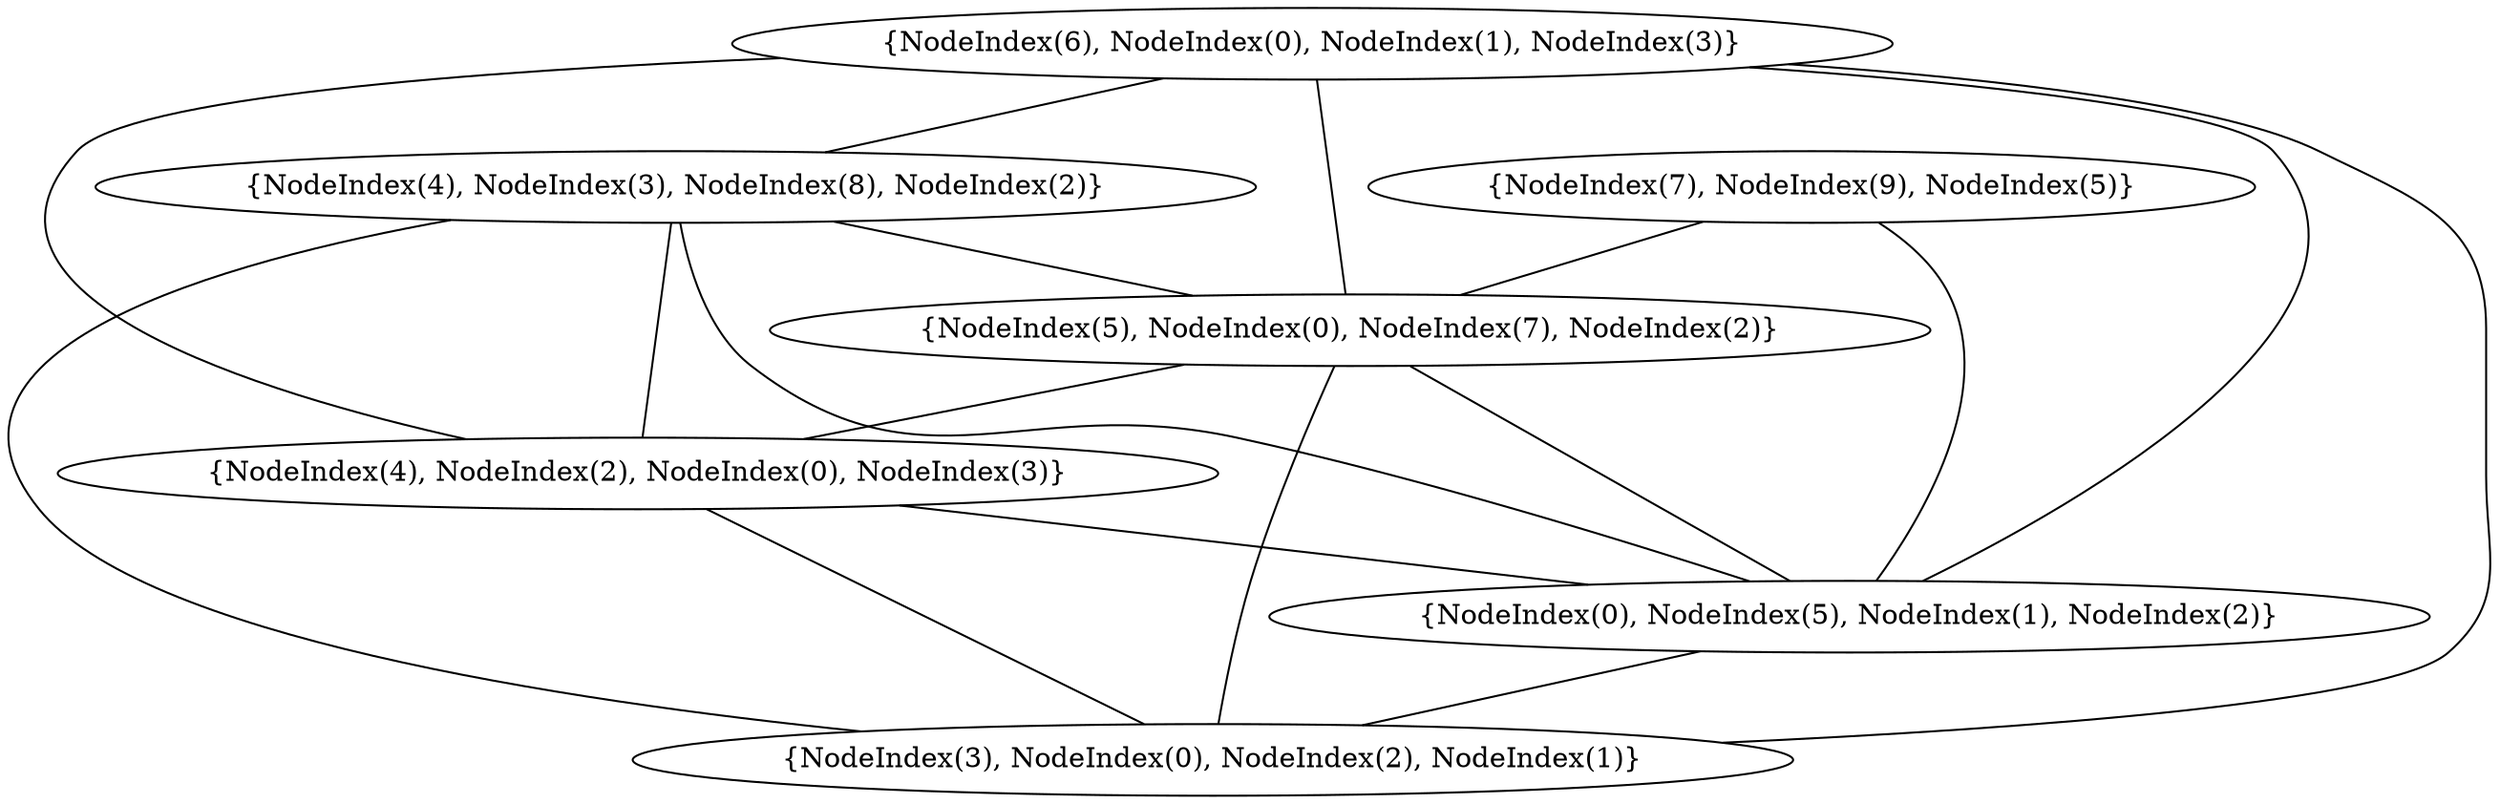 graph {
    0 [ label = "{NodeIndex(3), NodeIndex(0), NodeIndex(2), NodeIndex(1)}" ]
    1 [ label = "{NodeIndex(0), NodeIndex(5), NodeIndex(1), NodeIndex(2)}" ]
    2 [ label = "{NodeIndex(4), NodeIndex(2), NodeIndex(0), NodeIndex(3)}" ]
    3 [ label = "{NodeIndex(5), NodeIndex(0), NodeIndex(7), NodeIndex(2)}" ]
    4 [ label = "{NodeIndex(4), NodeIndex(3), NodeIndex(8), NodeIndex(2)}" ]
    5 [ label = "{NodeIndex(6), NodeIndex(0), NodeIndex(1), NodeIndex(3)}" ]
    6 [ label = "{NodeIndex(7), NodeIndex(9), NodeIndex(5)}" ]
    1 -- 0 [ ]
    2 -- 0 [ ]
    2 -- 1 [ ]
    3 -- 0 [ ]
    3 -- 1 [ ]
    3 -- 2 [ ]
    4 -- 0 [ ]
    4 -- 1 [ ]
    4 -- 2 [ ]
    4 -- 3 [ ]
    5 -- 0 [ ]
    5 -- 1 [ ]
    5 -- 2 [ ]
    5 -- 3 [ ]
    5 -- 4 [ ]
    6 -- 1 [ ]
    6 -- 3 [ ]
}
